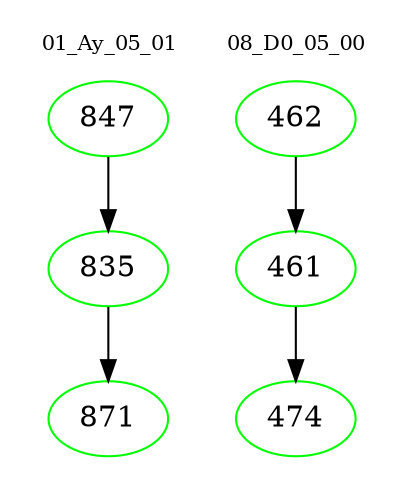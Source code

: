 digraph{
subgraph cluster_0 {
color = white
label = "01_Ay_05_01";
fontsize=10;
T0_847 [label="847", color="green"]
T0_847 -> T0_835 [color="black"]
T0_835 [label="835", color="green"]
T0_835 -> T0_871 [color="black"]
T0_871 [label="871", color="green"]
}
subgraph cluster_1 {
color = white
label = "08_D0_05_00";
fontsize=10;
T1_462 [label="462", color="green"]
T1_462 -> T1_461 [color="black"]
T1_461 [label="461", color="green"]
T1_461 -> T1_474 [color="black"]
T1_474 [label="474", color="green"]
}
}
